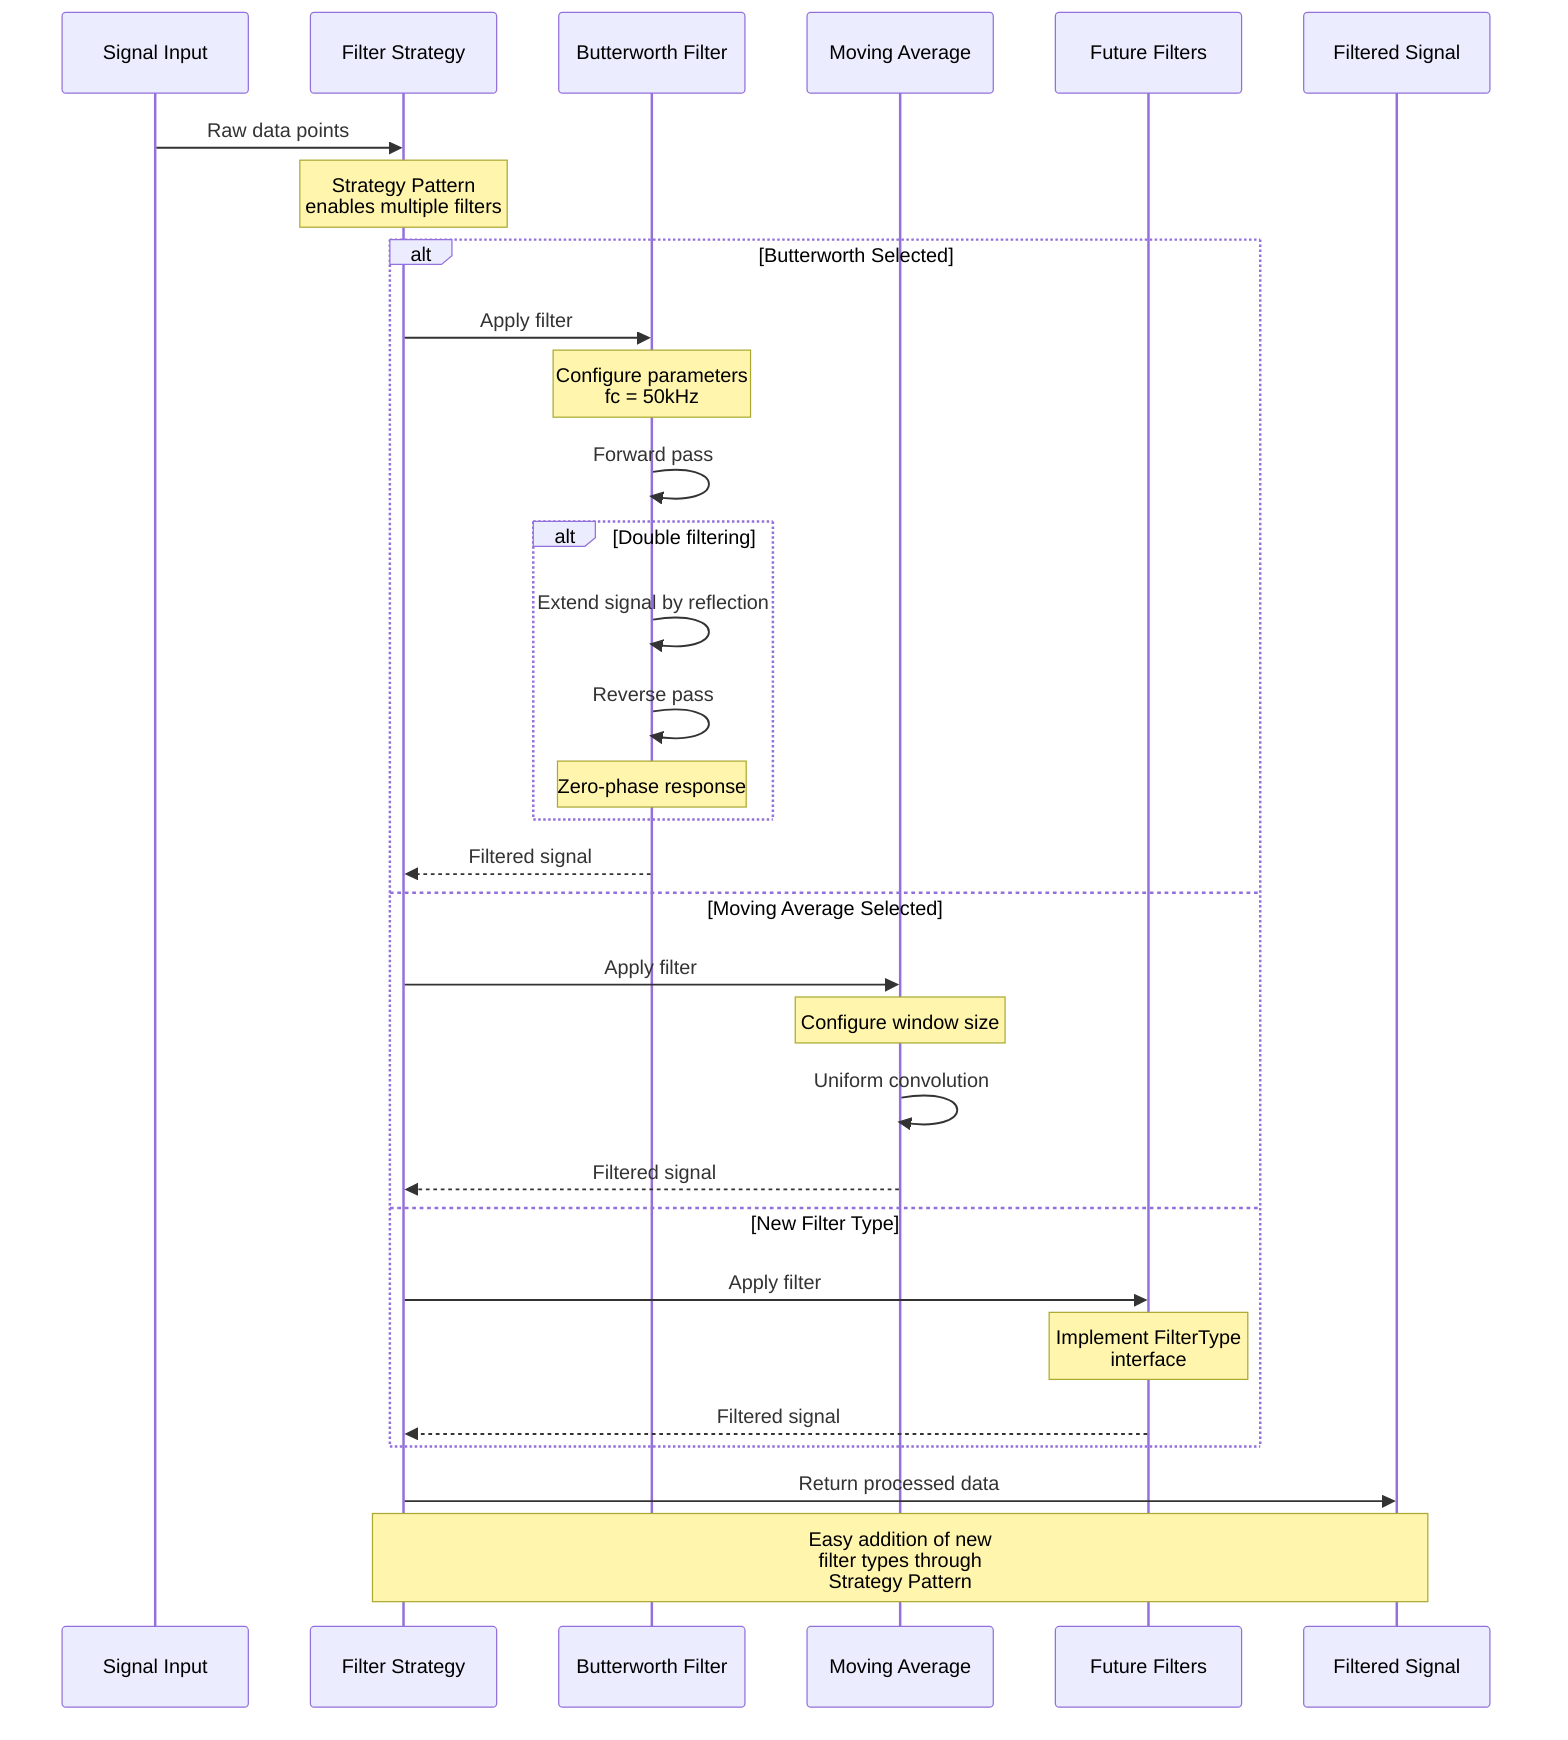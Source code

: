 sequenceDiagram
    participant Input as Signal Input
    participant Strategy as Filter Strategy
    participant Butter as Butterworth Filter
    participant MA as Moving Average
    participant Other as Future Filters
    participant Output as Filtered Signal

    Input->>Strategy: Raw data points
    Note over Strategy: Strategy Pattern<br>enables multiple filters
    alt Butterworth Selected
        Strategy->>Butter: Apply filter
        Note over Butter: Configure parameters<br>fc = 50kHz
        Butter->>Butter: Forward pass
        alt Double filtering
            Butter->>Butter: Extend signal by reflection
            Butter->>Butter: Reverse pass
            Note over Butter: Zero-phase response
        end
        Butter-->>Strategy: Filtered signal
    else Moving Average Selected
        Strategy->>MA: Apply filter
        Note over MA: Configure window size
        MA->>MA: Uniform convolution
        MA-->>Strategy: Filtered signal
    else New Filter Type
        Strategy->>Other: Apply filter
        Note over Other: Implement FilterType<br>interface
        Other-->>Strategy: Filtered signal
    end
    Strategy->>Output: Return processed data

    Note over Strategy,Output: Easy addition of new<br>filter types through<br>Strategy Pattern